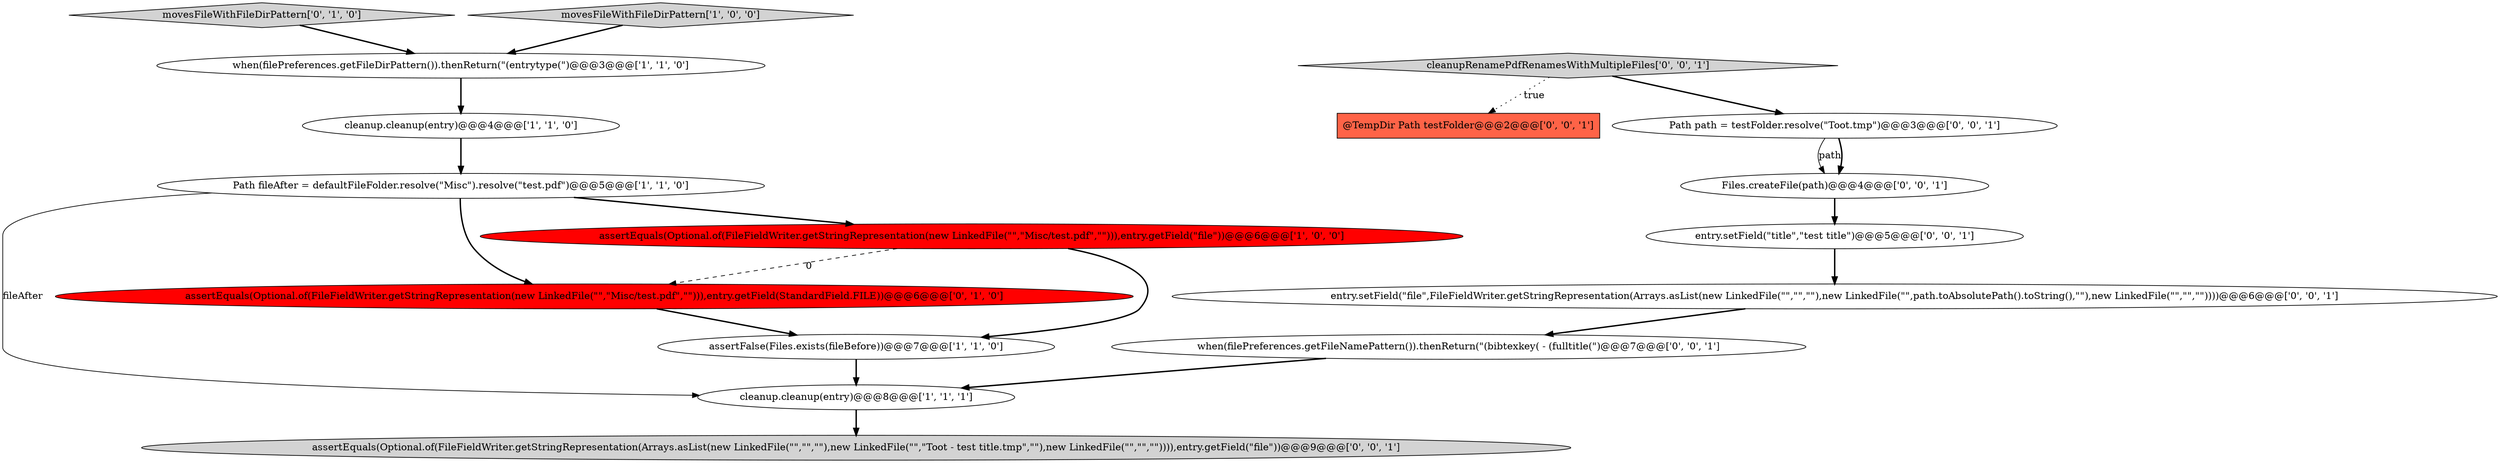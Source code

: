 digraph {
14 [style = filled, label = "when(filePreferences.getFileNamePattern()).thenReturn(\"(bibtexkey( - (fulltitle(\")@@@7@@@['0', '0', '1']", fillcolor = white, shape = ellipse image = "AAA0AAABBB3BBB"];
8 [style = filled, label = "movesFileWithFileDirPattern['0', '1', '0']", fillcolor = lightgray, shape = diamond image = "AAA0AAABBB2BBB"];
1 [style = filled, label = "Path fileAfter = defaultFileFolder.resolve(\"Misc\").resolve(\"test.pdf\")@@@5@@@['1', '1', '0']", fillcolor = white, shape = ellipse image = "AAA0AAABBB1BBB"];
13 [style = filled, label = "entry.setField(\"file\",FileFieldWriter.getStringRepresentation(Arrays.asList(new LinkedFile(\"\",\"\",\"\"),new LinkedFile(\"\",path.toAbsolutePath().toString(),\"\"),new LinkedFile(\"\",\"\",\"\"))))@@@6@@@['0', '0', '1']", fillcolor = white, shape = ellipse image = "AAA0AAABBB3BBB"];
11 [style = filled, label = "Path path = testFolder.resolve(\"Toot.tmp\")@@@3@@@['0', '0', '1']", fillcolor = white, shape = ellipse image = "AAA0AAABBB3BBB"];
15 [style = filled, label = "assertEquals(Optional.of(FileFieldWriter.getStringRepresentation(Arrays.asList(new LinkedFile(\"\",\"\",\"\"),new LinkedFile(\"\",\"Toot - test title.tmp\",\"\"),new LinkedFile(\"\",\"\",\"\")))),entry.getField(\"file\"))@@@9@@@['0', '0', '1']", fillcolor = lightgray, shape = ellipse image = "AAA0AAABBB3BBB"];
16 [style = filled, label = "cleanupRenamePdfRenamesWithMultipleFiles['0', '0', '1']", fillcolor = lightgray, shape = diamond image = "AAA0AAABBB3BBB"];
5 [style = filled, label = "assertEquals(Optional.of(FileFieldWriter.getStringRepresentation(new LinkedFile(\"\",\"Misc/test.pdf\",\"\"))),entry.getField(\"file\"))@@@6@@@['1', '0', '0']", fillcolor = red, shape = ellipse image = "AAA1AAABBB1BBB"];
7 [style = filled, label = "assertEquals(Optional.of(FileFieldWriter.getStringRepresentation(new LinkedFile(\"\",\"Misc/test.pdf\",\"\"))),entry.getField(StandardField.FILE))@@@6@@@['0', '1', '0']", fillcolor = red, shape = ellipse image = "AAA1AAABBB2BBB"];
3 [style = filled, label = "assertFalse(Files.exists(fileBefore))@@@7@@@['1', '1', '0']", fillcolor = white, shape = ellipse image = "AAA0AAABBB1BBB"];
10 [style = filled, label = "entry.setField(\"title\",\"test title\")@@@5@@@['0', '0', '1']", fillcolor = white, shape = ellipse image = "AAA0AAABBB3BBB"];
2 [style = filled, label = "when(filePreferences.getFileDirPattern()).thenReturn(\"(entrytype(\")@@@3@@@['1', '1', '0']", fillcolor = white, shape = ellipse image = "AAA0AAABBB1BBB"];
9 [style = filled, label = "Files.createFile(path)@@@4@@@['0', '0', '1']", fillcolor = white, shape = ellipse image = "AAA0AAABBB3BBB"];
0 [style = filled, label = "cleanup.cleanup(entry)@@@8@@@['1', '1', '1']", fillcolor = white, shape = ellipse image = "AAA0AAABBB1BBB"];
12 [style = filled, label = "@TempDir Path testFolder@@@2@@@['0', '0', '1']", fillcolor = tomato, shape = box image = "AAA0AAABBB3BBB"];
4 [style = filled, label = "cleanup.cleanup(entry)@@@4@@@['1', '1', '0']", fillcolor = white, shape = ellipse image = "AAA0AAABBB1BBB"];
6 [style = filled, label = "movesFileWithFileDirPattern['1', '0', '0']", fillcolor = lightgray, shape = diamond image = "AAA0AAABBB1BBB"];
1->5 [style = bold, label=""];
5->3 [style = bold, label=""];
11->9 [style = solid, label="path"];
4->1 [style = bold, label=""];
1->0 [style = solid, label="fileAfter"];
16->12 [style = dotted, label="true"];
16->11 [style = bold, label=""];
9->10 [style = bold, label=""];
14->0 [style = bold, label=""];
8->2 [style = bold, label=""];
10->13 [style = bold, label=""];
11->9 [style = bold, label=""];
5->7 [style = dashed, label="0"];
2->4 [style = bold, label=""];
1->7 [style = bold, label=""];
13->14 [style = bold, label=""];
0->15 [style = bold, label=""];
7->3 [style = bold, label=""];
3->0 [style = bold, label=""];
6->2 [style = bold, label=""];
}
